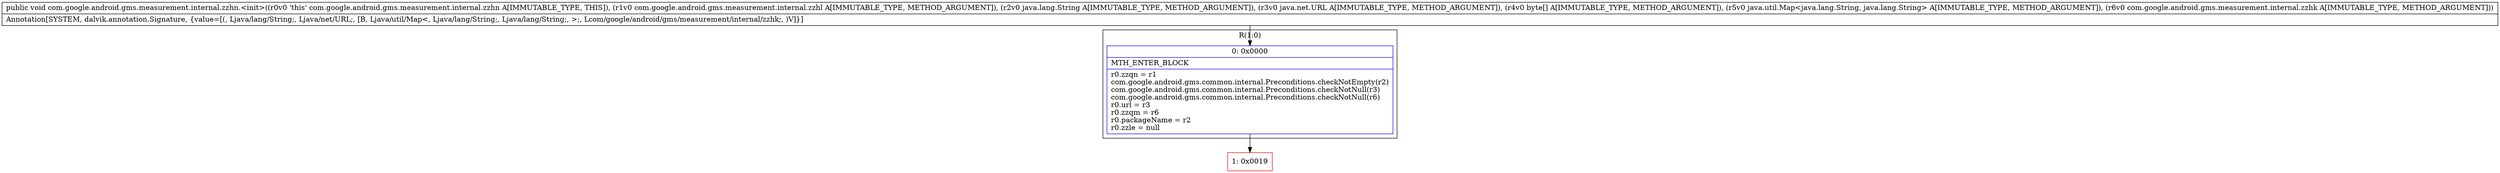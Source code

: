 digraph "CFG forcom.google.android.gms.measurement.internal.zzhn.\<init\>(Lcom\/google\/android\/gms\/measurement\/internal\/zzhl;Ljava\/lang\/String;Ljava\/net\/URL;[BLjava\/util\/Map;Lcom\/google\/android\/gms\/measurement\/internal\/zzhk;)V" {
subgraph cluster_Region_1739316516 {
label = "R(1:0)";
node [shape=record,color=blue];
Node_0 [shape=record,label="{0\:\ 0x0000|MTH_ENTER_BLOCK\l|r0.zzqn = r1\lcom.google.android.gms.common.internal.Preconditions.checkNotEmpty(r2)\lcom.google.android.gms.common.internal.Preconditions.checkNotNull(r3)\lcom.google.android.gms.common.internal.Preconditions.checkNotNull(r6)\lr0.url = r3\lr0.zzqm = r6\lr0.packageName = r2\lr0.zzle = null\l}"];
}
Node_1 [shape=record,color=red,label="{1\:\ 0x0019}"];
MethodNode[shape=record,label="{public void com.google.android.gms.measurement.internal.zzhn.\<init\>((r0v0 'this' com.google.android.gms.measurement.internal.zzhn A[IMMUTABLE_TYPE, THIS]), (r1v0 com.google.android.gms.measurement.internal.zzhl A[IMMUTABLE_TYPE, METHOD_ARGUMENT]), (r2v0 java.lang.String A[IMMUTABLE_TYPE, METHOD_ARGUMENT]), (r3v0 java.net.URL A[IMMUTABLE_TYPE, METHOD_ARGUMENT]), (r4v0 byte[] A[IMMUTABLE_TYPE, METHOD_ARGUMENT]), (r5v0 java.util.Map\<java.lang.String, java.lang.String\> A[IMMUTABLE_TYPE, METHOD_ARGUMENT]), (r6v0 com.google.android.gms.measurement.internal.zzhk A[IMMUTABLE_TYPE, METHOD_ARGUMENT]))  | Annotation[SYSTEM, dalvik.annotation.Signature, \{value=[(, Ljava\/lang\/String;, Ljava\/net\/URL;, [B, Ljava\/util\/Map\<, Ljava\/lang\/String;, Ljava\/lang\/String;, \>;, Lcom\/google\/android\/gms\/measurement\/internal\/zzhk;, )V]\}]\l}"];
MethodNode -> Node_0;
Node_0 -> Node_1;
}

